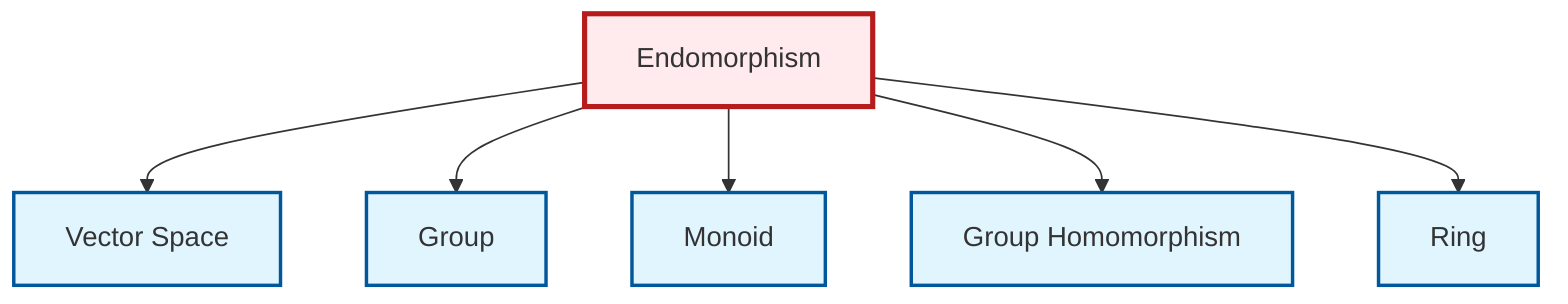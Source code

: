graph TD
    classDef definition fill:#e1f5fe,stroke:#01579b,stroke-width:2px
    classDef theorem fill:#f3e5f5,stroke:#4a148c,stroke-width:2px
    classDef axiom fill:#fff3e0,stroke:#e65100,stroke-width:2px
    classDef example fill:#e8f5e9,stroke:#1b5e20,stroke-width:2px
    classDef current fill:#ffebee,stroke:#b71c1c,stroke-width:3px
    def-homomorphism["Group Homomorphism"]:::definition
    def-vector-space["Vector Space"]:::definition
    def-ring["Ring"]:::definition
    def-endomorphism["Endomorphism"]:::definition
    def-monoid["Monoid"]:::definition
    def-group["Group"]:::definition
    def-endomorphism --> def-vector-space
    def-endomorphism --> def-group
    def-endomorphism --> def-monoid
    def-endomorphism --> def-homomorphism
    def-endomorphism --> def-ring
    class def-endomorphism current